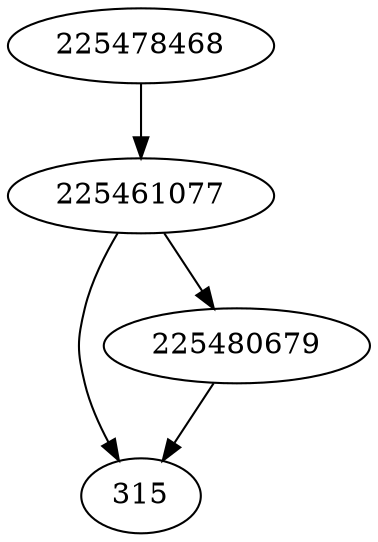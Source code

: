 strict digraph  {
315;
225478468;
225461077;
225480679;
225478468 -> 225461077;
225461077 -> 315;
225461077 -> 225480679;
225480679 -> 315;
}
